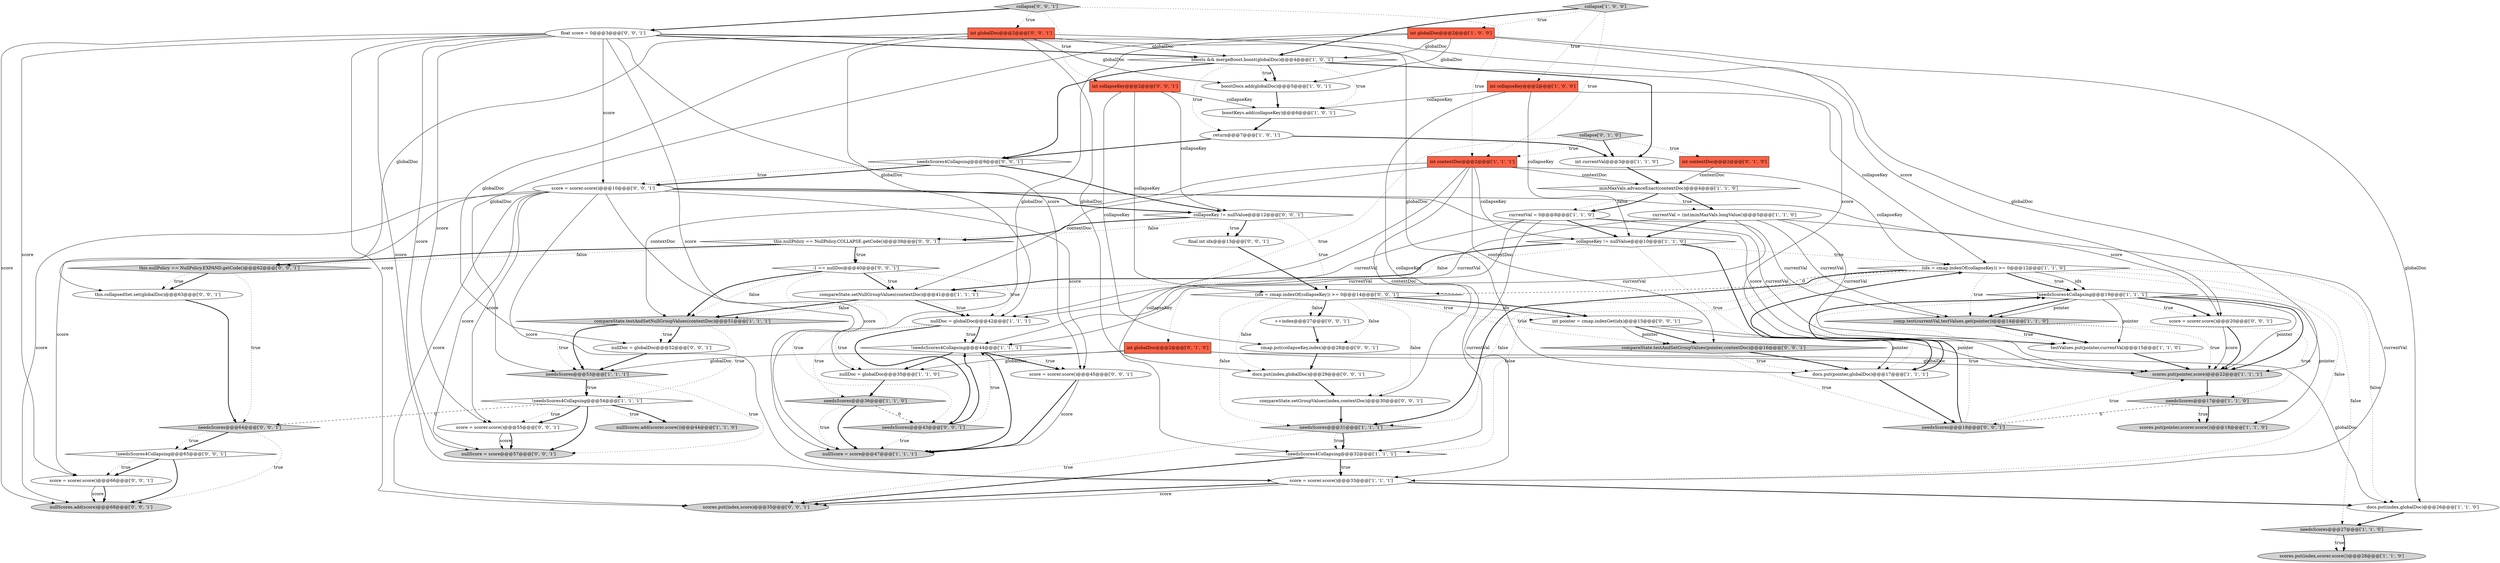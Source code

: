 digraph {
20 [style = filled, label = "needsScores@@@27@@@['1', '1', '0']", fillcolor = lightgray, shape = diamond image = "AAA0AAABBB1BBB"];
50 [style = filled, label = "needsScores@@@64@@@['0', '0', '1']", fillcolor = lightgray, shape = diamond image = "AAA0AAABBB3BBB"];
21 [style = filled, label = "scores.put(index,scorer.score())@@@28@@@['1', '1', '0']", fillcolor = lightgray, shape = ellipse image = "AAA0AAABBB1BBB"];
16 [style = filled, label = "testValues.put(pointer,currentVal)@@@15@@@['1', '1', '0']", fillcolor = white, shape = ellipse image = "AAA0AAABBB1BBB"];
31 [style = filled, label = "nullDoc = globalDoc@@@42@@@['1', '1', '1']", fillcolor = white, shape = ellipse image = "AAA0AAABBB1BBB"];
13 [style = filled, label = "int contextDoc@@@2@@@['1', '1', '1']", fillcolor = tomato, shape = box image = "AAA0AAABBB1BBB"];
65 [style = filled, label = "nullScores.add(score)@@@68@@@['0', '0', '1']", fillcolor = lightgray, shape = ellipse image = "AAA0AAABBB3BBB"];
67 [style = filled, label = "score = scorer.score()@@@55@@@['0', '0', '1']", fillcolor = white, shape = ellipse image = "AAA0AAABBB3BBB"];
10 [style = filled, label = "needsScores@@@31@@@['1', '1', '1']", fillcolor = lightgray, shape = diamond image = "AAA0AAABBB1BBB"];
54 [style = filled, label = "compareState.testAndSetGroupValues(pointer,contextDoc)@@@16@@@['0', '0', '1']", fillcolor = lightgray, shape = diamond image = "AAA0AAABBB3BBB"];
66 [style = filled, label = "this.collapsedSet.set(globalDoc)@@@63@@@['0', '0', '1']", fillcolor = white, shape = ellipse image = "AAA0AAABBB3BBB"];
63 [style = filled, label = "score = scorer.score()@@@20@@@['0', '0', '1']", fillcolor = white, shape = ellipse image = "AAA0AAABBB3BBB"];
45 [style = filled, label = "!needsScores4Collapsing@@@65@@@['0', '0', '1']", fillcolor = white, shape = diamond image = "AAA0AAABBB3BBB"];
25 [style = filled, label = "compareState.testAndSetNullGroupValues(contextDoc)@@@51@@@['1', '1', '1']", fillcolor = lightgray, shape = diamond image = "AAA0AAABBB1BBB"];
68 [style = filled, label = "int globalDoc@@@2@@@['0', '0', '1']", fillcolor = tomato, shape = box image = "AAA0AAABBB3BBB"];
34 [style = filled, label = "currentVal = 0@@@8@@@['1', '1', '0']", fillcolor = white, shape = ellipse image = "AAA0AAABBB1BBB"];
43 [style = filled, label = "collapseKey != nullValue@@@12@@@['0', '0', '1']", fillcolor = white, shape = diamond image = "AAA0AAABBB3BBB"];
58 [style = filled, label = "needsScores4Collapsing@@@9@@@['0', '0', '1']", fillcolor = white, shape = diamond image = "AAA0AAABBB3BBB"];
27 [style = filled, label = "!needsScores4Collapsing@@@44@@@['1', '1', '1']", fillcolor = white, shape = diamond image = "AAA0AAABBB1BBB"];
7 [style = filled, label = "docs.put(pointer,globalDoc)@@@17@@@['1', '1', '1']", fillcolor = white, shape = ellipse image = "AAA0AAABBB1BBB"];
28 [style = filled, label = "currentVal = (int)minMaxVals.longValue()@@@5@@@['1', '1', '0']", fillcolor = white, shape = ellipse image = "AAA0AAABBB1BBB"];
48 [style = filled, label = "needsScores@@@18@@@['0', '0', '1']", fillcolor = lightgray, shape = diamond image = "AAA0AAABBB3BBB"];
42 [style = filled, label = "scores.put(index,score)@@@35@@@['0', '0', '1']", fillcolor = lightgray, shape = ellipse image = "AAA0AAABBB3BBB"];
32 [style = filled, label = "nullScores.add(scorer.score())@@@44@@@['1', '1', '0']", fillcolor = lightgray, shape = ellipse image = "AAA0AAABBB1BBB"];
64 [style = filled, label = "this.nullPolicy == NullPolicy.COLLAPSE.getCode()@@@39@@@['0', '0', '1']", fillcolor = white, shape = diamond image = "AAA0AAABBB3BBB"];
6 [style = filled, label = "int globalDoc@@@2@@@['1', '0', '0']", fillcolor = tomato, shape = box image = "AAA0AAABBB1BBB"];
19 [style = filled, label = "boostKeys.add(collapseKey)@@@6@@@['1', '0', '1']", fillcolor = white, shape = ellipse image = "AAA0AAABBB1BBB"];
59 [style = filled, label = "nullScore = score@@@57@@@['0', '0', '1']", fillcolor = lightgray, shape = ellipse image = "AAA0AAABBB3BBB"];
36 [style = filled, label = "!needsScores4Collapsing@@@19@@@['1', '1', '1']", fillcolor = white, shape = diamond image = "AAA0AAABBB1BBB"];
26 [style = filled, label = "collapse['1', '0', '0']", fillcolor = lightgray, shape = diamond image = "AAA0AAABBB1BBB"];
29 [style = filled, label = "scores.put(pointer,scorer.score())@@@18@@@['1', '1', '0']", fillcolor = lightgray, shape = ellipse image = "AAA0AAABBB1BBB"];
8 [style = filled, label = "needsScores@@@53@@@['1', '1', '1']", fillcolor = lightgray, shape = diamond image = "AAA0AAABBB1BBB"];
17 [style = filled, label = "needsScores@@@17@@@['1', '1', '0']", fillcolor = lightgray, shape = diamond image = "AAA0AAABBB1BBB"];
37 [style = filled, label = "int contextDoc@@@2@@@['0', '1', '0']", fillcolor = tomato, shape = box image = "AAA0AAABBB2BBB"];
33 [style = filled, label = "nullDoc = globalDoc@@@35@@@['1', '1', '0']", fillcolor = white, shape = ellipse image = "AAA0AAABBB1BBB"];
18 [style = filled, label = "collapseKey != nullValue@@@10@@@['1', '1', '0']", fillcolor = white, shape = diamond image = "AAA0AAABBB1BBB"];
47 [style = filled, label = "final int idx@@@13@@@['0', '0', '1']", fillcolor = white, shape = ellipse image = "AAA0AAABBB3BBB"];
12 [style = filled, label = "return@@@7@@@['1', '0', '1']", fillcolor = white, shape = ellipse image = "AAA0AAABBB1BBB"];
15 [style = filled, label = "needsScores@@@36@@@['1', '1', '0']", fillcolor = lightgray, shape = diamond image = "AAA0AAABBB1BBB"];
57 [style = filled, label = "int pointer = cmap.indexGet(idx)@@@15@@@['0', '0', '1']", fillcolor = white, shape = ellipse image = "AAA0AAABBB3BBB"];
69 [style = filled, label = "score = scorer.score()@@@10@@@['0', '0', '1']", fillcolor = white, shape = ellipse image = "AAA0AAABBB3BBB"];
0 [style = filled, label = "(idx = cmap.indexOf(collapseKey)) >= 0@@@12@@@['1', '1', '0']", fillcolor = white, shape = diamond image = "AAA0AAABBB1BBB"];
2 [style = filled, label = "int currentVal@@@3@@@['1', '1', '0']", fillcolor = white, shape = ellipse image = "AAA0AAABBB1BBB"];
51 [style = filled, label = "this.nullPolicy == NullPolicy.EXPAND.getCode()@@@62@@@['0', '0', '1']", fillcolor = lightgray, shape = diamond image = "AAA0AAABBB3BBB"];
14 [style = filled, label = "minMaxVals.advanceExact(contextDoc)@@@4@@@['1', '1', '0']", fillcolor = white, shape = diamond image = "AAA0AAABBB1BBB"];
62 [style = filled, label = "score = scorer.score()@@@66@@@['0', '0', '1']", fillcolor = white, shape = ellipse image = "AAA0AAABBB3BBB"];
60 [style = filled, label = "needsScores@@@43@@@['0', '0', '1']", fillcolor = lightgray, shape = diamond image = "AAA0AAABBB3BBB"];
1 [style = filled, label = "!needsScores4Collapsing@@@32@@@['1', '1', '1']", fillcolor = white, shape = diamond image = "AAA0AAABBB1BBB"];
23 [style = filled, label = "scores.put(pointer,score)@@@22@@@['1', '1', '1']", fillcolor = lightgray, shape = ellipse image = "AAA0AAABBB1BBB"];
38 [style = filled, label = "int globalDoc@@@2@@@['0', '1', '0']", fillcolor = tomato, shape = box image = "AAA0AAABBB2BBB"];
4 [style = filled, label = "score = scorer.score()@@@33@@@['1', '1', '1']", fillcolor = white, shape = ellipse image = "AAA0AAABBB1BBB"];
41 [style = filled, label = "cmap.put(collapseKey,index)@@@28@@@['0', '0', '1']", fillcolor = white, shape = ellipse image = "AAA0AAABBB3BBB"];
49 [style = filled, label = "int collapseKey@@@2@@@['0', '0', '1']", fillcolor = tomato, shape = box image = "AAA0AAABBB3BBB"];
40 [style = filled, label = "collapse['0', '0', '1']", fillcolor = lightgray, shape = diamond image = "AAA0AAABBB3BBB"];
52 [style = filled, label = "float score = 0@@@3@@@['0', '0', '1']", fillcolor = white, shape = ellipse image = "AAA0AAABBB3BBB"];
56 [style = filled, label = "score = scorer.score()@@@45@@@['0', '0', '1']", fillcolor = white, shape = ellipse image = "AAA0AAABBB3BBB"];
44 [style = filled, label = "-1 == nullDoc@@@40@@@['0', '0', '1']", fillcolor = white, shape = diamond image = "AAA0AAABBB3BBB"];
53 [style = filled, label = "(idx = cmap.indexOf(collapseKey)) >= 0@@@14@@@['0', '0', '1']", fillcolor = white, shape = diamond image = "AAA0AAABBB3BBB"];
3 [style = filled, label = "int collapseKey@@@2@@@['1', '0', '0']", fillcolor = tomato, shape = box image = "AAA0AAABBB1BBB"];
39 [style = filled, label = "collapse['0', '1', '0']", fillcolor = lightgray, shape = diamond image = "AAA0AAABBB2BBB"];
55 [style = filled, label = "nullDoc = globalDoc@@@52@@@['0', '0', '1']", fillcolor = white, shape = ellipse image = "AAA0AAABBB3BBB"];
11 [style = filled, label = "comp.test(currentVal,testValues.get(pointer))@@@14@@@['1', '1', '0']", fillcolor = lightgray, shape = diamond image = "AAA0AAABBB1BBB"];
9 [style = filled, label = "boostDocs.add(globalDoc)@@@5@@@['1', '0', '1']", fillcolor = white, shape = ellipse image = "AAA0AAABBB1BBB"];
70 [style = filled, label = "++index@@@27@@@['0', '0', '1']", fillcolor = white, shape = ellipse image = "AAA0AAABBB3BBB"];
22 [style = filled, label = "!needsScores4Collapsing@@@54@@@['1', '1', '1']", fillcolor = white, shape = diamond image = "AAA0AAABBB1BBB"];
46 [style = filled, label = "compareState.setGroupValues(index,contextDoc)@@@30@@@['0', '0', '1']", fillcolor = white, shape = ellipse image = "AAA0AAABBB3BBB"];
5 [style = filled, label = "docs.put(index,globalDoc)@@@26@@@['1', '1', '0']", fillcolor = white, shape = ellipse image = "AAA0AAABBB1BBB"];
24 [style = filled, label = "nullScore = score@@@47@@@['1', '1', '1']", fillcolor = lightgray, shape = ellipse image = "AAA0AAABBB1BBB"];
61 [style = filled, label = "docs.put(index,globalDoc)@@@29@@@['0', '0', '1']", fillcolor = white, shape = ellipse image = "AAA0AAABBB3BBB"];
35 [style = filled, label = "compareState.setNullGroupValues(contextDoc)@@@41@@@['1', '1', '1']", fillcolor = white, shape = ellipse image = "AAA0AAABBB1BBB"];
30 [style = filled, label = "boosts && mergeBoost.boost(globalDoc)@@@4@@@['1', '0', '1']", fillcolor = white, shape = diamond image = "AAA0AAABBB1BBB"];
60->24 [style = dotted, label="true"];
50->65 [style = dotted, label="true"];
38->23 [style = solid, label="globalDoc"];
64->51 [style = bold, label=""];
45->65 [style = bold, label=""];
44->25 [style = dotted, label="false"];
0->20 [style = dotted, label="false"];
5->20 [style = bold, label=""];
13->46 [style = solid, label="contextDoc"];
51->66 [style = bold, label=""];
44->35 [style = bold, label=""];
40->13 [style = dotted, label="true"];
45->62 [style = bold, label=""];
54->7 [style = dotted, label="true"];
34->18 [style = bold, label=""];
14->28 [style = bold, label=""];
15->60 [style = dashed, label="0"];
36->11 [style = solid, label="pointer"];
53->57 [style = dotted, label="true"];
3->0 [style = solid, label="collapseKey"];
26->13 [style = dotted, label="true"];
7->48 [style = bold, label=""];
61->46 [style = bold, label=""];
17->48 [style = dashed, label="0"];
36->11 [style = bold, label=""];
68->55 [style = solid, label="globalDoc"];
52->56 [style = solid, label="score"];
63->23 [style = solid, label="score"];
10->42 [style = dotted, label="true"];
12->2 [style = bold, label=""];
22->59 [style = bold, label=""];
53->10 [style = dotted, label="false"];
52->4 [style = solid, label="score"];
69->59 [style = solid, label="score"];
66->50 [style = bold, label=""];
62->65 [style = bold, label=""];
2->14 [style = bold, label=""];
34->27 [style = solid, label="currentVal"];
49->43 [style = solid, label="collapseKey"];
31->27 [style = dotted, label="true"];
31->60 [style = bold, label=""];
8->22 [style = dotted, label="true"];
0->5 [style = dotted, label="false"];
13->1 [style = solid, label="collapseKey"];
22->67 [style = dotted, label="true"];
18->35 [style = bold, label=""];
22->67 [style = bold, label=""];
23->17 [style = bold, label=""];
50->45 [style = bold, label=""];
69->56 [style = solid, label="score"];
27->33 [style = bold, label=""];
10->1 [style = dotted, label="true"];
0->11 [style = dotted, label="true"];
52->67 [style = solid, label="score"];
28->16 [style = solid, label="currentVal"];
28->4 [style = solid, label="currentVal"];
13->0 [style = solid, label="collapseKey"];
50->45 [style = dotted, label="true"];
40->49 [style = dotted, label="true"];
57->54 [style = bold, label=""];
11->16 [style = bold, label=""];
35->31 [style = bold, label=""];
47->53 [style = bold, label=""];
36->63 [style = bold, label=""];
49->41 [style = solid, label="collapseKey"];
34->16 [style = solid, label="currentVal"];
6->33 [style = solid, label="globalDoc"];
1->4 [style = bold, label=""];
6->8 [style = solid, label="globalDoc"];
3->1 [style = solid, label="collapseKey"];
52->69 [style = solid, label="score"];
28->18 [style = bold, label=""];
3->19 [style = solid, label="collapseKey"];
36->16 [style = solid, label="pointer"];
14->34 [style = dotted, label="false"];
19->12 [style = bold, label=""];
33->15 [style = bold, label=""];
18->35 [style = dotted, label="false"];
40->52 [style = bold, label=""];
15->24 [style = dotted, label="true"];
28->31 [style = solid, label="currentVal"];
13->54 [style = solid, label="contextDoc"];
25->55 [style = bold, label=""];
52->59 [style = solid, label="score"];
30->19 [style = dotted, label="true"];
30->12 [style = dotted, label="true"];
22->32 [style = bold, label=""];
1->42 [style = bold, label=""];
7->0 [style = bold, label=""];
1->4 [style = dotted, label="true"];
30->58 [style = bold, label=""];
56->24 [style = solid, label="score"];
31->33 [style = dotted, label="true"];
52->63 [style = solid, label="score"];
26->3 [style = dotted, label="true"];
53->41 [style = dotted, label="false"];
48->36 [style = dotted, label="true"];
44->35 [style = dotted, label="true"];
0->36 [style = bold, label=""];
8->22 [style = bold, label=""];
41->61 [style = bold, label=""];
27->56 [style = bold, label=""];
43->47 [style = bold, label=""];
68->66 [style = solid, label="globalDoc"];
69->42 [style = solid, label="score"];
31->27 [style = bold, label=""];
53->57 [style = solid, label="idx"];
31->15 [style = dotted, label="true"];
11->16 [style = dotted, label="true"];
18->0 [style = dotted, label="true"];
30->9 [style = dotted, label="true"];
26->6 [style = dotted, label="true"];
52->42 [style = solid, label="score"];
44->31 [style = dotted, label="true"];
43->47 [style = dotted, label="true"];
69->65 [style = solid, label="score"];
18->7 [style = bold, label=""];
57->23 [style = solid, label="pointer"];
22->32 [style = dotted, label="true"];
25->55 [style = dotted, label="true"];
38->33 [style = solid, label="globalDoc"];
10->1 [style = bold, label=""];
52->62 [style = solid, label="score"];
25->8 [style = dotted, label="true"];
69->63 [style = solid, label="score"];
69->43 [style = bold, label=""];
40->68 [style = dotted, label="true"];
64->44 [style = bold, label=""];
18->7 [style = dotted, label="true"];
58->43 [style = bold, label=""];
52->65 [style = solid, label="score"];
62->65 [style = solid, label="score"];
54->7 [style = bold, label=""];
28->11 [style = solid, label="currentVal"];
64->51 [style = dotted, label="false"];
60->27 [style = dotted, label="true"];
28->27 [style = solid, label="currentVal"];
69->62 [style = solid, label="score"];
67->59 [style = solid, label="score"];
54->48 [style = dotted, label="true"];
46->10 [style = bold, label=""];
38->8 [style = solid, label="globalDoc"];
0->4 [style = dotted, label="false"];
11->17 [style = dotted, label="true"];
30->9 [style = bold, label=""];
56->24 [style = bold, label=""];
16->23 [style = bold, label=""];
43->64 [style = dotted, label="false"];
35->31 [style = dotted, label="true"];
35->25 [style = dotted, label="false"];
68->9 [style = solid, label="globalDoc"];
53->46 [style = dotted, label="false"];
27->56 [style = dotted, label="true"];
35->25 [style = bold, label=""];
36->29 [style = solid, label="pointer"];
69->4 [style = solid, label="score"];
68->61 [style = solid, label="globalDoc"];
13->35 [style = solid, label="contextDoc"];
39->37 [style = dotted, label="true"];
13->18 [style = solid, label="collapseKey"];
43->53 [style = dotted, label="true"];
64->44 [style = dotted, label="true"];
13->14 [style = solid, label="contextDoc"];
14->28 [style = dotted, label="true"];
39->2 [style = bold, label=""];
9->19 [style = bold, label=""];
39->13 [style = dotted, label="true"];
44->25 [style = bold, label=""];
27->24 [style = bold, label=""];
6->23 [style = solid, label="globalDoc"];
17->29 [style = dotted, label="true"];
52->23 [style = solid, label="score"];
34->31 [style = solid, label="currentVal"];
69->67 [style = solid, label="score"];
4->5 [style = bold, label=""];
68->7 [style = solid, label="globalDoc"];
60->27 [style = bold, label=""];
4->42 [style = solid, label="score"];
53->70 [style = dotted, label="false"];
44->60 [style = dotted, label="true"];
38->5 [style = solid, label="globalDoc"];
57->54 [style = solid, label="pointer"];
51->66 [style = dotted, label="true"];
0->10 [style = dotted, label="false"];
69->24 [style = solid, label="score"];
57->7 [style = solid, label="pointer"];
43->64 [style = bold, label=""];
36->63 [style = dotted, label="true"];
3->18 [style = solid, label="collapseKey"];
48->36 [style = bold, label=""];
36->23 [style = solid, label="pointer"];
53->57 [style = bold, label=""];
39->38 [style = dotted, label="true"];
11->23 [style = dotted, label="true"];
37->14 [style = solid, label="contextDoc"];
6->9 [style = solid, label="globalDoc"];
49->53 [style = solid, label="collapseKey"];
69->23 [style = solid, label="score"];
4->42 [style = bold, label=""];
14->34 [style = bold, label=""];
0->53 [style = dashed, label="0"];
20->21 [style = dotted, label="true"];
0->1 [style = dotted, label="false"];
45->62 [style = dotted, label="true"];
8->59 [style = dotted, label="true"];
22->50 [style = dashed, label="0"];
49->19 [style = solid, label="collapseKey"];
58->69 [style = bold, label=""];
0->36 [style = dotted, label="true"];
26->30 [style = bold, label=""];
20->21 [style = bold, label=""];
0->10 [style = bold, label=""];
70->41 [style = bold, label=""];
36->23 [style = bold, label=""];
6->30 [style = solid, label="globalDoc"];
53->70 [style = bold, label=""];
15->24 [style = bold, label=""];
53->61 [style = dotted, label="false"];
68->30 [style = solid, label="globalDoc"];
25->22 [style = dotted, label="true"];
13->25 [style = solid, label="contextDoc"];
63->23 [style = bold, label=""];
25->8 [style = bold, label=""];
48->23 [style = dotted, label="true"];
52->24 [style = solid, label="score"];
53->54 [style = dotted, label="true"];
0->36 [style = solid, label="idx"];
68->31 [style = solid, label="globalDoc"];
51->50 [style = dotted, label="true"];
30->2 [style = bold, label=""];
17->29 [style = bold, label=""];
34->11 [style = solid, label="currentVal"];
34->4 [style = solid, label="currentVal"];
58->69 [style = dotted, label="true"];
55->8 [style = bold, label=""];
52->30 [style = bold, label=""];
6->5 [style = solid, label="globalDoc"];
12->58 [style = bold, label=""];
67->59 [style = bold, label=""];
}
